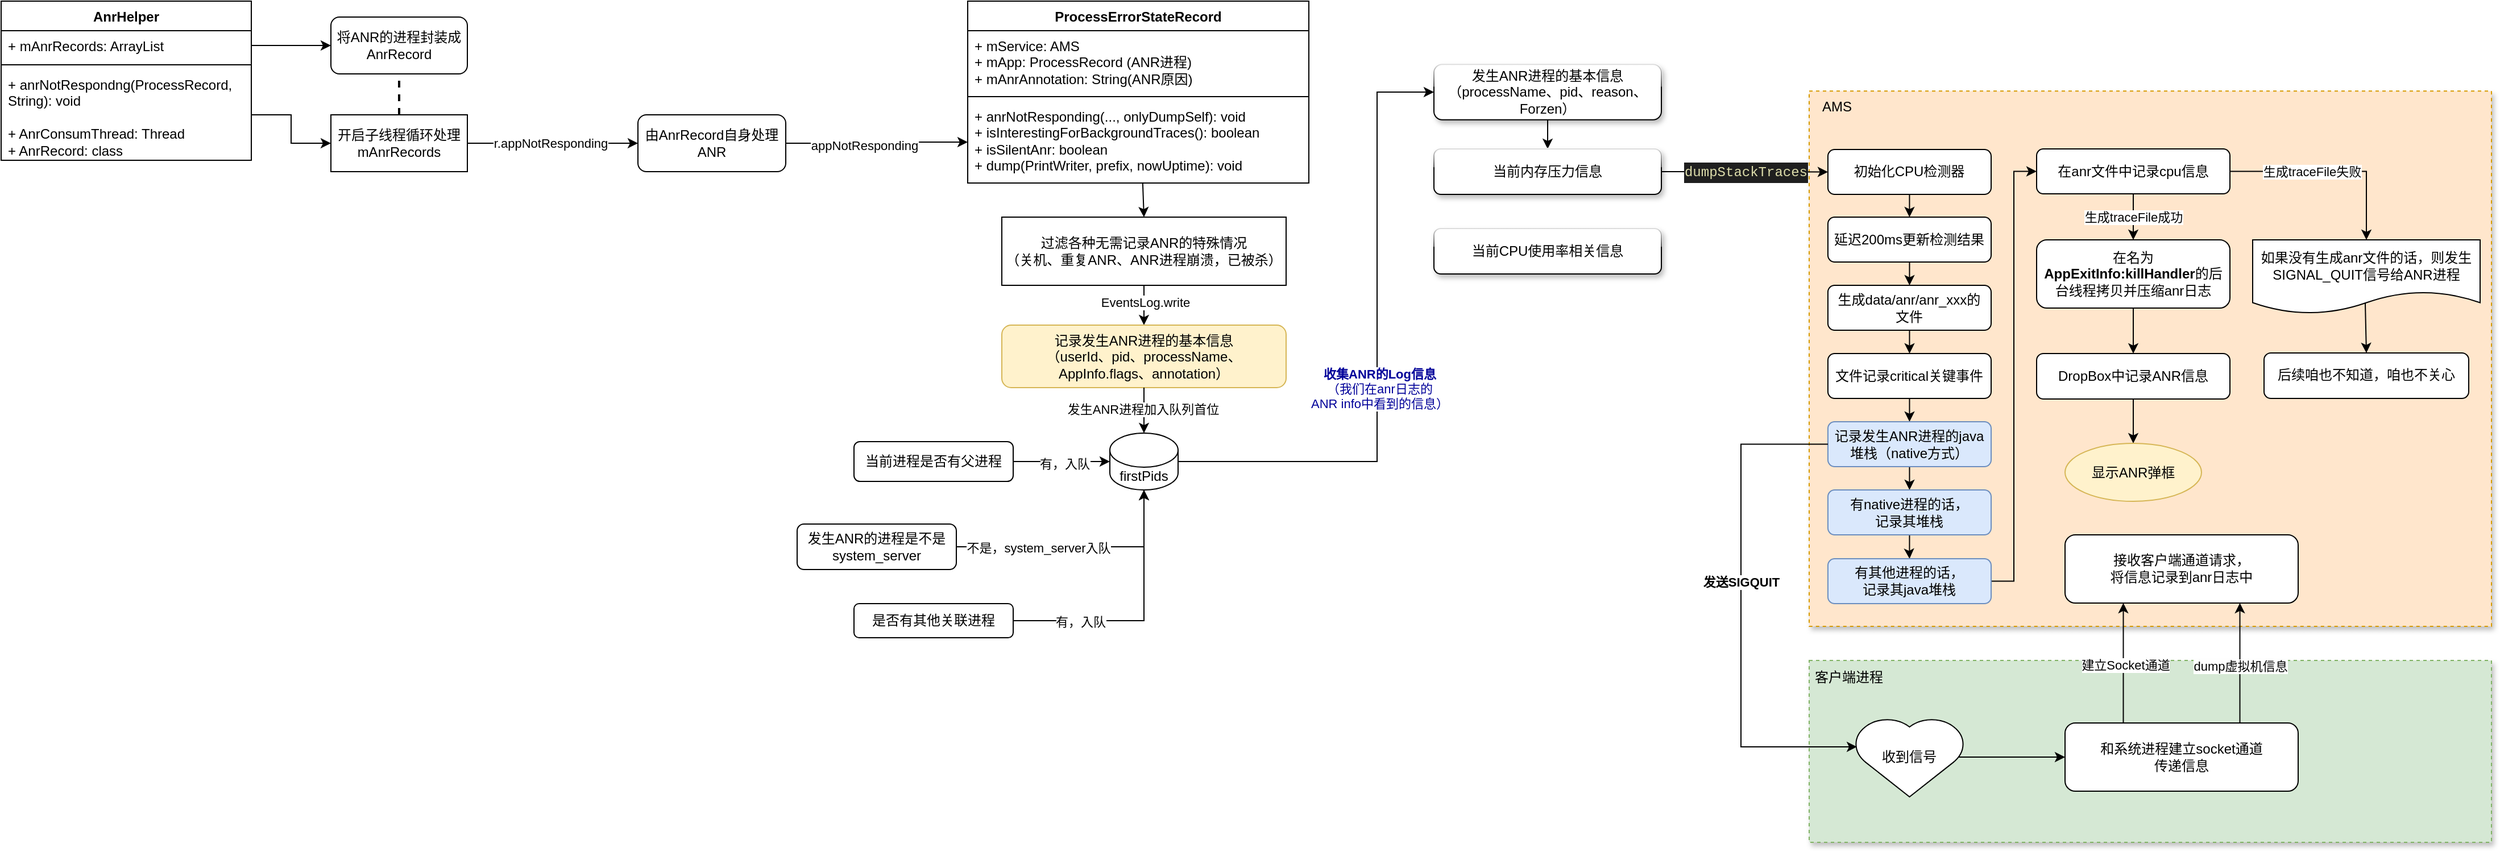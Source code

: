 <mxfile version="26.0.2">
  <diagram name="第 1 页" id="IUch3kbttEaooQWE55ov">
    <mxGraphModel dx="2261" dy="761" grid="1" gridSize="10" guides="1" tooltips="1" connect="1" arrows="1" fold="1" page="1" pageScale="1" pageWidth="827" pageHeight="1169" math="0" shadow="0">
      <root>
        <mxCell id="0" />
        <mxCell id="1" parent="0" />
        <mxCell id="9Ol01QthjV8QTU_3nUss-1" value="" style="rounded=0;whiteSpace=wrap;html=1;dashed=1;fillColor=#ffe6cc;strokeColor=#d79b00;shadow=1;" parent="1" vertex="1">
          <mxGeometry x="1460" y="379.13" width="600" height="470.87" as="geometry" />
        </mxCell>
        <mxCell id="9Ol01QthjV8QTU_3nUss-2" value="AnrHelper" style="swimlane;fontStyle=1;align=center;verticalAlign=top;childLayout=stackLayout;horizontal=1;startSize=26;horizontalStack=0;resizeParent=1;resizeParentMax=0;resizeLast=0;collapsible=1;marginBottom=0;whiteSpace=wrap;html=1;" parent="1" vertex="1">
          <mxGeometry x="-130" y="300" width="220" height="140" as="geometry" />
        </mxCell>
        <mxCell id="9Ol01QthjV8QTU_3nUss-3" value="+ mAnrRecords: ArrayList" style="text;strokeColor=none;fillColor=none;align=left;verticalAlign=top;spacingLeft=4;spacingRight=4;overflow=hidden;rotatable=0;points=[[0,0.5],[1,0.5]];portConstraint=eastwest;whiteSpace=wrap;html=1;" parent="9Ol01QthjV8QTU_3nUss-2" vertex="1">
          <mxGeometry y="26" width="220" height="26" as="geometry" />
        </mxCell>
        <mxCell id="9Ol01QthjV8QTU_3nUss-4" value="" style="line;strokeWidth=1;fillColor=none;align=left;verticalAlign=middle;spacingTop=-1;spacingLeft=3;spacingRight=3;rotatable=0;labelPosition=right;points=[];portConstraint=eastwest;strokeColor=inherit;" parent="9Ol01QthjV8QTU_3nUss-2" vertex="1">
          <mxGeometry y="52" width="220" height="8" as="geometry" />
        </mxCell>
        <mxCell id="9Ol01QthjV8QTU_3nUss-5" value="+ anrNotRespondng(ProcessRecord, String): void&lt;div&gt;&lt;br&gt;&lt;/div&gt;&lt;div&gt;+ AnrConsumThread: Thread&lt;/div&gt;&lt;div&gt;+ AnrRecord: class&lt;/div&gt;" style="text;strokeColor=none;fillColor=none;align=left;verticalAlign=top;spacingLeft=4;spacingRight=4;overflow=hidden;rotatable=0;points=[[0,0.5],[1,0.5]];portConstraint=eastwest;whiteSpace=wrap;html=1;" parent="9Ol01QthjV8QTU_3nUss-2" vertex="1">
          <mxGeometry y="60" width="220" height="80" as="geometry" />
        </mxCell>
        <mxCell id="9Ol01QthjV8QTU_3nUss-6" value="将ANR的进程封装成AnrRecord" style="rounded=1;whiteSpace=wrap;html=1;" parent="1" vertex="1">
          <mxGeometry x="160" y="314" width="120" height="50" as="geometry" />
        </mxCell>
        <mxCell id="9Ol01QthjV8QTU_3nUss-7" style="edgeStyle=orthogonalEdgeStyle;rounded=0;orthogonalLoop=1;jettySize=auto;html=1;exitX=1;exitY=0.5;exitDx=0;exitDy=0;entryX=0;entryY=0.5;entryDx=0;entryDy=0;" parent="1" source="9Ol01QthjV8QTU_3nUss-3" target="9Ol01QthjV8QTU_3nUss-6" edge="1">
          <mxGeometry relative="1" as="geometry" />
        </mxCell>
        <mxCell id="9Ol01QthjV8QTU_3nUss-8" style="edgeStyle=orthogonalEdgeStyle;rounded=0;orthogonalLoop=1;jettySize=auto;html=1;exitX=1;exitY=0.5;exitDx=0;exitDy=0;" parent="1" source="9Ol01QthjV8QTU_3nUss-10" target="9Ol01QthjV8QTU_3nUss-15" edge="1">
          <mxGeometry relative="1" as="geometry" />
        </mxCell>
        <mxCell id="9Ol01QthjV8QTU_3nUss-9" value="r.appNotResponding" style="edgeLabel;html=1;align=center;verticalAlign=middle;resizable=0;points=[];" parent="9Ol01QthjV8QTU_3nUss-8" vertex="1" connectable="0">
          <mxGeometry x="-0.036" relative="1" as="geometry">
            <mxPoint as="offset" />
          </mxGeometry>
        </mxCell>
        <mxCell id="9Ol01QthjV8QTU_3nUss-10" value="开启子线程循环处理mAnrRecords" style="rounded=0;whiteSpace=wrap;html=1;" parent="1" vertex="1">
          <mxGeometry x="160" y="400" width="120" height="50" as="geometry" />
        </mxCell>
        <mxCell id="9Ol01QthjV8QTU_3nUss-11" style="edgeStyle=orthogonalEdgeStyle;rounded=0;orthogonalLoop=1;jettySize=auto;html=1;exitX=1;exitY=0.5;exitDx=0;exitDy=0;entryX=0;entryY=0.5;entryDx=0;entryDy=0;dashed=1;dashPattern=13;" parent="1" source="9Ol01QthjV8QTU_3nUss-5" target="9Ol01QthjV8QTU_3nUss-10" edge="1">
          <mxGeometry relative="1" as="geometry" />
        </mxCell>
        <mxCell id="9Ol01QthjV8QTU_3nUss-12" value="" style="endArrow=true;dashed=1;html=1;strokeWidth=2;rounded=0;entryX=0.5;entryY=1;entryDx=0;entryDy=0;exitX=0.5;exitY=0;exitDx=0;exitDy=0;" parent="1" source="9Ol01QthjV8QTU_3nUss-10" target="9Ol01QthjV8QTU_3nUss-6" edge="1">
          <mxGeometry width="50" height="50" relative="1" as="geometry">
            <mxPoint x="90" y="520" as="sourcePoint" />
            <mxPoint x="140" y="470" as="targetPoint" />
          </mxGeometry>
        </mxCell>
        <mxCell id="9Ol01QthjV8QTU_3nUss-13" style="edgeStyle=orthogonalEdgeStyle;rounded=0;orthogonalLoop=1;jettySize=auto;html=1;exitX=1;exitY=0.5;exitDx=0;exitDy=0;" parent="1" source="9Ol01QthjV8QTU_3nUss-15" target="9Ol01QthjV8QTU_3nUss-19" edge="1">
          <mxGeometry relative="1" as="geometry" />
        </mxCell>
        <mxCell id="9Ol01QthjV8QTU_3nUss-14" value="appNotResponding" style="edgeLabel;html=1;align=center;verticalAlign=middle;resizable=0;points=[];" parent="9Ol01QthjV8QTU_3nUss-13" vertex="1" connectable="0">
          <mxGeometry x="-0.15" y="-2" relative="1" as="geometry">
            <mxPoint as="offset" />
          </mxGeometry>
        </mxCell>
        <mxCell id="9Ol01QthjV8QTU_3nUss-15" value="由AnrRecord自身处理ANR" style="rounded=1;whiteSpace=wrap;html=1;" parent="1" vertex="1">
          <mxGeometry x="430" y="400" width="130" height="50" as="geometry" />
        </mxCell>
        <mxCell id="9Ol01QthjV8QTU_3nUss-16" value="ProcessErrorStateRecord" style="swimlane;fontStyle=1;align=center;verticalAlign=top;childLayout=stackLayout;horizontal=1;startSize=26;horizontalStack=0;resizeParent=1;resizeParentMax=0;resizeLast=0;collapsible=1;marginBottom=0;whiteSpace=wrap;html=1;" parent="1" vertex="1">
          <mxGeometry x="720" y="300" width="300" height="160" as="geometry" />
        </mxCell>
        <mxCell id="9Ol01QthjV8QTU_3nUss-17" value="+ mService: AMS&lt;div&gt;&lt;div&gt;+ mApp: ProcessRecord (ANR进程)&lt;br&gt;&lt;div&gt;+ mAnrAnnotation: String(ANR原因)&lt;/div&gt;&lt;/div&gt;&lt;/div&gt;" style="text;strokeColor=none;fillColor=none;align=left;verticalAlign=top;spacingLeft=4;spacingRight=4;overflow=hidden;rotatable=0;points=[[0,0.5],[1,0.5]];portConstraint=eastwest;whiteSpace=wrap;html=1;" parent="9Ol01QthjV8QTU_3nUss-16" vertex="1">
          <mxGeometry y="26" width="300" height="54" as="geometry" />
        </mxCell>
        <mxCell id="9Ol01QthjV8QTU_3nUss-18" value="" style="line;strokeWidth=1;fillColor=none;align=left;verticalAlign=middle;spacingTop=-1;spacingLeft=3;spacingRight=3;rotatable=0;labelPosition=right;points=[];portConstraint=eastwest;strokeColor=inherit;" parent="9Ol01QthjV8QTU_3nUss-16" vertex="1">
          <mxGeometry y="80" width="300" height="8" as="geometry" />
        </mxCell>
        <mxCell id="9Ol01QthjV8QTU_3nUss-19" value="+ anrNotResponding(..., onlyDumpSelf): void&lt;div&gt;+ isInterestingForBackgroundTraces(): boolean&lt;/div&gt;&lt;div&gt;+ isSilentAnr: boolean&lt;/div&gt;&lt;div&gt;+ dump(PrintWriter, prefix, nowUptime): void&lt;/div&gt;" style="text;strokeColor=none;fillColor=none;align=left;verticalAlign=top;spacingLeft=4;spacingRight=4;overflow=hidden;rotatable=0;points=[[0,0.5],[1,0.5]];portConstraint=eastwest;whiteSpace=wrap;html=1;" parent="9Ol01QthjV8QTU_3nUss-16" vertex="1">
          <mxGeometry y="88" width="300" height="72" as="geometry" />
        </mxCell>
        <mxCell id="9Ol01QthjV8QTU_3nUss-20" style="edgeStyle=orthogonalEdgeStyle;rounded=0;orthogonalLoop=1;jettySize=auto;html=1;exitX=0.5;exitY=1;exitDx=0;exitDy=0;entryX=0.5;entryY=0;entryDx=0;entryDy=0;" parent="1" source="9Ol01QthjV8QTU_3nUss-22" target="9Ol01QthjV8QTU_3nUss-24" edge="1">
          <mxGeometry relative="1" as="geometry" />
        </mxCell>
        <mxCell id="9Ol01QthjV8QTU_3nUss-21" value="EventsLog.write" style="edgeLabel;html=1;align=center;verticalAlign=middle;resizable=0;points=[];" parent="9Ol01QthjV8QTU_3nUss-20" vertex="1" connectable="0">
          <mxGeometry x="-0.143" y="1" relative="1" as="geometry">
            <mxPoint as="offset" />
          </mxGeometry>
        </mxCell>
        <mxCell id="9Ol01QthjV8QTU_3nUss-22" value="过滤各种无需记录ANR的特殊情况&lt;div&gt;（关机、重复ANR、ANR进程崩溃，已被杀）&lt;/div&gt;" style="rounded=0;whiteSpace=wrap;html=1;" parent="1" vertex="1">
          <mxGeometry x="750" y="490" width="250" height="60" as="geometry" />
        </mxCell>
        <mxCell id="9Ol01QthjV8QTU_3nUss-23" value="" style="endArrow=classic;html=1;rounded=0;entryX=0.5;entryY=0;entryDx=0;entryDy=0;exitX=0.513;exitY=0.992;exitDx=0;exitDy=0;exitPerimeter=0;" parent="1" source="9Ol01QthjV8QTU_3nUss-19" target="9Ol01QthjV8QTU_3nUss-22" edge="1">
          <mxGeometry width="50" height="50" relative="1" as="geometry">
            <mxPoint x="870" y="461" as="sourcePoint" />
            <mxPoint x="660" y="510" as="targetPoint" />
          </mxGeometry>
        </mxCell>
        <mxCell id="9Ol01QthjV8QTU_3nUss-24" value="记录发生ANR进程的基本信息&lt;div&gt;（userId、pid、processName、AppInfo.flags、annotation）&lt;/div&gt;" style="rounded=1;whiteSpace=wrap;html=1;fillColor=#fff2cc;strokeColor=#d6b656;" parent="1" vertex="1">
          <mxGeometry x="750" y="585" width="250" height="55" as="geometry" />
        </mxCell>
        <mxCell id="9Ol01QthjV8QTU_3nUss-25" style="edgeStyle=orthogonalEdgeStyle;rounded=0;orthogonalLoop=1;jettySize=auto;html=1;exitX=1;exitY=0.5;exitDx=0;exitDy=0;exitPerimeter=0;entryX=0;entryY=0.5;entryDx=0;entryDy=0;" parent="1" source="9Ol01QthjV8QTU_3nUss-27" target="9Ol01QthjV8QTU_3nUss-40" edge="1">
          <mxGeometry relative="1" as="geometry">
            <Array as="points">
              <mxPoint x="1080" y="705" />
              <mxPoint x="1080" y="380" />
            </Array>
          </mxGeometry>
        </mxCell>
        <mxCell id="9Ol01QthjV8QTU_3nUss-26" value="&lt;b&gt;收集ANR的Log信息&lt;/b&gt;&lt;div&gt;（我们在anr日志的&lt;/div&gt;&lt;div&gt;ANR info中看到的信息）&lt;/div&gt;" style="edgeLabel;html=1;align=center;verticalAlign=middle;resizable=0;points=[];labelBorderColor=none;fontColor=#000099;" parent="9Ol01QthjV8QTU_3nUss-25" vertex="1" connectable="0">
          <mxGeometry x="-0.129" y="-2" relative="1" as="geometry">
            <mxPoint as="offset" />
          </mxGeometry>
        </mxCell>
        <mxCell id="9Ol01QthjV8QTU_3nUss-27" value="firstPids" style="shape=cylinder3;whiteSpace=wrap;html=1;boundedLbl=1;backgroundOutline=1;size=15;" parent="1" vertex="1">
          <mxGeometry x="845" y="680" width="60" height="50" as="geometry" />
        </mxCell>
        <mxCell id="9Ol01QthjV8QTU_3nUss-28" style="edgeStyle=orthogonalEdgeStyle;rounded=0;orthogonalLoop=1;jettySize=auto;html=1;exitX=0.5;exitY=1;exitDx=0;exitDy=0;entryX=0.5;entryY=0;entryDx=0;entryDy=0;entryPerimeter=0;" parent="1" source="9Ol01QthjV8QTU_3nUss-24" target="9Ol01QthjV8QTU_3nUss-27" edge="1">
          <mxGeometry relative="1" as="geometry" />
        </mxCell>
        <mxCell id="9Ol01QthjV8QTU_3nUss-29" value="发生ANR进程加入队列首位" style="edgeLabel;html=1;align=center;verticalAlign=middle;resizable=0;points=[];" parent="9Ol01QthjV8QTU_3nUss-28" vertex="1" connectable="0">
          <mxGeometry x="-0.07" y="-1" relative="1" as="geometry">
            <mxPoint as="offset" />
          </mxGeometry>
        </mxCell>
        <mxCell id="9Ol01QthjV8QTU_3nUss-30" value="当前进程是否有父进程" style="rounded=1;whiteSpace=wrap;html=1;" parent="1" vertex="1">
          <mxGeometry x="620" y="687.5" width="140" height="35" as="geometry" />
        </mxCell>
        <mxCell id="9Ol01QthjV8QTU_3nUss-31" style="edgeStyle=orthogonalEdgeStyle;rounded=0;orthogonalLoop=1;jettySize=auto;html=1;exitX=1;exitY=0.5;exitDx=0;exitDy=0;entryX=0;entryY=0.5;entryDx=0;entryDy=0;entryPerimeter=0;" parent="1" source="9Ol01QthjV8QTU_3nUss-30" target="9Ol01QthjV8QTU_3nUss-27" edge="1">
          <mxGeometry relative="1" as="geometry" />
        </mxCell>
        <mxCell id="9Ol01QthjV8QTU_3nUss-32" value="有，入队" style="edgeLabel;html=1;align=center;verticalAlign=middle;resizable=0;points=[];" parent="9Ol01QthjV8QTU_3nUss-31" vertex="1" connectable="0">
          <mxGeometry x="0.045" y="-2" relative="1" as="geometry">
            <mxPoint as="offset" />
          </mxGeometry>
        </mxCell>
        <mxCell id="9Ol01QthjV8QTU_3nUss-33" value="发生ANR的进程是不是system_server" style="rounded=1;whiteSpace=wrap;html=1;" parent="1" vertex="1">
          <mxGeometry x="570" y="760" width="140" height="40" as="geometry" />
        </mxCell>
        <mxCell id="9Ol01QthjV8QTU_3nUss-34" style="edgeStyle=orthogonalEdgeStyle;rounded=0;orthogonalLoop=1;jettySize=auto;html=1;exitX=1;exitY=0.5;exitDx=0;exitDy=0;entryX=0.5;entryY=1;entryDx=0;entryDy=0;entryPerimeter=0;" parent="1" source="9Ol01QthjV8QTU_3nUss-33" target="9Ol01QthjV8QTU_3nUss-27" edge="1">
          <mxGeometry relative="1" as="geometry" />
        </mxCell>
        <mxCell id="9Ol01QthjV8QTU_3nUss-35" value="不是，system_server入队" style="edgeLabel;html=1;align=center;verticalAlign=middle;resizable=0;points=[];" parent="9Ol01QthjV8QTU_3nUss-34" vertex="1" connectable="0">
          <mxGeometry x="-0.336" y="-1" relative="1" as="geometry">
            <mxPoint as="offset" />
          </mxGeometry>
        </mxCell>
        <mxCell id="9Ol01QthjV8QTU_3nUss-36" value="是否有其他关联进程" style="rounded=1;whiteSpace=wrap;html=1;" parent="1" vertex="1">
          <mxGeometry x="620" y="830" width="140" height="30" as="geometry" />
        </mxCell>
        <mxCell id="9Ol01QthjV8QTU_3nUss-37" style="edgeStyle=orthogonalEdgeStyle;rounded=0;orthogonalLoop=1;jettySize=auto;html=1;exitX=1;exitY=0.5;exitDx=0;exitDy=0;entryX=0.5;entryY=1;entryDx=0;entryDy=0;entryPerimeter=0;" parent="1" source="9Ol01QthjV8QTU_3nUss-36" target="9Ol01QthjV8QTU_3nUss-27" edge="1">
          <mxGeometry relative="1" as="geometry" />
        </mxCell>
        <mxCell id="9Ol01QthjV8QTU_3nUss-38" value="有，入队" style="edgeLabel;html=1;align=center;verticalAlign=middle;resizable=0;points=[];" parent="9Ol01QthjV8QTU_3nUss-37" vertex="1" connectable="0">
          <mxGeometry x="-0.486" y="-1" relative="1" as="geometry">
            <mxPoint as="offset" />
          </mxGeometry>
        </mxCell>
        <mxCell id="9Ol01QthjV8QTU_3nUss-39" style="edgeStyle=orthogonalEdgeStyle;rounded=0;orthogonalLoop=1;jettySize=auto;html=1;exitX=0.5;exitY=1;exitDx=0;exitDy=0;entryX=0.5;entryY=0;entryDx=0;entryDy=0;" parent="1" source="9Ol01QthjV8QTU_3nUss-40" target="9Ol01QthjV8QTU_3nUss-43" edge="1">
          <mxGeometry relative="1" as="geometry" />
        </mxCell>
        <mxCell id="9Ol01QthjV8QTU_3nUss-40" value="发生ANR进程的基本信息&lt;div&gt;（processName、pid、reason、Forzen）&lt;/div&gt;" style="rounded=1;whiteSpace=wrap;html=1;glass=1;shadow=1;" parent="1" vertex="1">
          <mxGeometry x="1130" y="355.62" width="200" height="48.75" as="geometry" />
        </mxCell>
        <mxCell id="9Ol01QthjV8QTU_3nUss-41" style="edgeStyle=orthogonalEdgeStyle;rounded=0;orthogonalLoop=1;jettySize=auto;html=1;exitX=1;exitY=0.5;exitDx=0;exitDy=0;entryX=0;entryY=0.5;entryDx=0;entryDy=0;" parent="1" source="9Ol01QthjV8QTU_3nUss-43" target="9Ol01QthjV8QTU_3nUss-47" edge="1">
          <mxGeometry relative="1" as="geometry" />
        </mxCell>
        <mxCell id="9Ol01QthjV8QTU_3nUss-42" value="&lt;div style=&quot;color: rgb(204, 204, 204); background-color: rgb(31, 31, 31); font-family: Menlo, Monaco, &amp;quot;Courier New&amp;quot;, monospace; font-size: 12px; line-height: 18px; white-space-collapse: preserve;&quot;&gt;&lt;span style=&quot;color: #dcdcaa;&quot;&gt;dumpStackTraces&lt;/span&gt;&lt;/div&gt;" style="edgeLabel;html=1;align=center;verticalAlign=middle;resizable=0;points=[];" parent="9Ol01QthjV8QTU_3nUss-41" vertex="1" connectable="0">
          <mxGeometry x="0.006" y="1" relative="1" as="geometry">
            <mxPoint as="offset" />
          </mxGeometry>
        </mxCell>
        <mxCell id="9Ol01QthjV8QTU_3nUss-43" value="当前内存压力信息" style="rounded=1;whiteSpace=wrap;html=1;glass=1;shadow=1;" parent="1" vertex="1">
          <mxGeometry x="1130" y="430" width="200" height="40" as="geometry" />
        </mxCell>
        <mxCell id="9Ol01QthjV8QTU_3nUss-44" value="当前CPU使用率相关信息" style="rounded=1;whiteSpace=wrap;html=1;glass=1;shadow=1;" parent="1" vertex="1">
          <mxGeometry x="1130" y="500" width="200" height="40" as="geometry" />
        </mxCell>
        <mxCell id="9Ol01QthjV8QTU_3nUss-45" value="AMS" style="text;html=1;align=center;verticalAlign=middle;whiteSpace=wrap;rounded=0;" parent="1" vertex="1">
          <mxGeometry x="1460.005" y="379.128" width="49.412" height="28.696" as="geometry" />
        </mxCell>
        <mxCell id="9Ol01QthjV8QTU_3nUss-46" style="edgeStyle=orthogonalEdgeStyle;rounded=0;orthogonalLoop=1;jettySize=auto;html=1;exitX=0.5;exitY=1;exitDx=0;exitDy=0;" parent="1" source="9Ol01QthjV8QTU_3nUss-47" target="9Ol01QthjV8QTU_3nUss-49" edge="1">
          <mxGeometry relative="1" as="geometry" />
        </mxCell>
        <mxCell id="9Ol01QthjV8QTU_3nUss-47" value="初始化CPU检测器" style="rounded=1;whiteSpace=wrap;html=1;" parent="1" vertex="1">
          <mxGeometry x="1476.47" y="430.52" width="143.53" height="39.48" as="geometry" />
        </mxCell>
        <mxCell id="9Ol01QthjV8QTU_3nUss-48" style="edgeStyle=orthogonalEdgeStyle;rounded=0;orthogonalLoop=1;jettySize=auto;html=1;exitX=0.5;exitY=1;exitDx=0;exitDy=0;entryX=0.5;entryY=0;entryDx=0;entryDy=0;" parent="1" source="9Ol01QthjV8QTU_3nUss-49" target="9Ol01QthjV8QTU_3nUss-51" edge="1">
          <mxGeometry relative="1" as="geometry" />
        </mxCell>
        <mxCell id="9Ol01QthjV8QTU_3nUss-49" value="延迟200ms更新检测结果" style="rounded=1;whiteSpace=wrap;html=1;" parent="1" vertex="1">
          <mxGeometry x="1476.47" y="490" width="143.53" height="39.48" as="geometry" />
        </mxCell>
        <mxCell id="9Ol01QthjV8QTU_3nUss-50" style="edgeStyle=orthogonalEdgeStyle;rounded=0;orthogonalLoop=1;jettySize=auto;html=1;exitX=0.5;exitY=1;exitDx=0;exitDy=0;entryX=0.5;entryY=0;entryDx=0;entryDy=0;" parent="1" source="9Ol01QthjV8QTU_3nUss-51" target="9Ol01QthjV8QTU_3nUss-53" edge="1">
          <mxGeometry relative="1" as="geometry" />
        </mxCell>
        <mxCell id="9Ol01QthjV8QTU_3nUss-51" value="生成data/anr/anr_xxx的&lt;div&gt;文件&lt;/div&gt;" style="rounded=1;whiteSpace=wrap;html=1;" parent="1" vertex="1">
          <mxGeometry x="1476.47" y="550" width="143.53" height="39.48" as="geometry" />
        </mxCell>
        <mxCell id="9Ol01QthjV8QTU_3nUss-52" style="edgeStyle=orthogonalEdgeStyle;rounded=0;orthogonalLoop=1;jettySize=auto;html=1;exitX=0.5;exitY=1;exitDx=0;exitDy=0;entryX=0.5;entryY=0;entryDx=0;entryDy=0;" parent="1" source="9Ol01QthjV8QTU_3nUss-53" target="9Ol01QthjV8QTU_3nUss-55" edge="1">
          <mxGeometry relative="1" as="geometry" />
        </mxCell>
        <mxCell id="9Ol01QthjV8QTU_3nUss-53" value="文件记录critical关键事件" style="rounded=1;whiteSpace=wrap;html=1;" parent="1" vertex="1">
          <mxGeometry x="1476.47" y="610" width="143.53" height="39.48" as="geometry" />
        </mxCell>
        <mxCell id="9Ol01QthjV8QTU_3nUss-54" style="edgeStyle=orthogonalEdgeStyle;rounded=0;orthogonalLoop=1;jettySize=auto;html=1;exitX=0.5;exitY=1;exitDx=0;exitDy=0;entryX=0.5;entryY=0;entryDx=0;entryDy=0;" parent="1" source="9Ol01QthjV8QTU_3nUss-55" target="9Ol01QthjV8QTU_3nUss-57" edge="1">
          <mxGeometry relative="1" as="geometry" />
        </mxCell>
        <mxCell id="9Ol01QthjV8QTU_3nUss-55" value="记录发生ANR进程的java堆栈（native方式）" style="rounded=1;whiteSpace=wrap;html=1;fillColor=#dae8fc;strokeColor=#6c8ebf;" parent="1" vertex="1">
          <mxGeometry x="1476.47" y="670" width="143.53" height="39.48" as="geometry" />
        </mxCell>
        <mxCell id="9Ol01QthjV8QTU_3nUss-56" style="edgeStyle=orthogonalEdgeStyle;rounded=0;orthogonalLoop=1;jettySize=auto;html=1;exitX=0.5;exitY=1;exitDx=0;exitDy=0;" parent="1" source="9Ol01QthjV8QTU_3nUss-57" target="9Ol01QthjV8QTU_3nUss-59" edge="1">
          <mxGeometry relative="1" as="geometry" />
        </mxCell>
        <mxCell id="9Ol01QthjV8QTU_3nUss-57" value="有native进程的话，&lt;div&gt;记录其堆栈&lt;/div&gt;" style="rounded=1;whiteSpace=wrap;html=1;fillColor=#dae8fc;strokeColor=#6c8ebf;" parent="1" vertex="1">
          <mxGeometry x="1476.47" y="730" width="143.53" height="39.48" as="geometry" />
        </mxCell>
        <mxCell id="9Ol01QthjV8QTU_3nUss-58" style="edgeStyle=orthogonalEdgeStyle;rounded=0;orthogonalLoop=1;jettySize=auto;html=1;exitX=1;exitY=0.5;exitDx=0;exitDy=0;entryX=0;entryY=0.5;entryDx=0;entryDy=0;" parent="1" source="9Ol01QthjV8QTU_3nUss-59" target="9Ol01QthjV8QTU_3nUss-64" edge="1">
          <mxGeometry relative="1" as="geometry" />
        </mxCell>
        <mxCell id="9Ol01QthjV8QTU_3nUss-59" value="有其他进程的话，&lt;div&gt;记录其java堆栈&lt;/div&gt;" style="rounded=1;whiteSpace=wrap;html=1;fillColor=#dae8fc;strokeColor=#6c8ebf;" parent="1" vertex="1">
          <mxGeometry x="1476.47" y="790.52" width="143.53" height="39.48" as="geometry" />
        </mxCell>
        <mxCell id="9Ol01QthjV8QTU_3nUss-60" style="edgeStyle=orthogonalEdgeStyle;rounded=0;orthogonalLoop=1;jettySize=auto;html=1;exitX=1;exitY=0.5;exitDx=0;exitDy=0;entryX=0.5;entryY=0;entryDx=0;entryDy=0;" parent="1" source="9Ol01QthjV8QTU_3nUss-64" target="9Ol01QthjV8QTU_3nUss-65" edge="1">
          <mxGeometry relative="1" as="geometry" />
        </mxCell>
        <mxCell id="9Ol01QthjV8QTU_3nUss-61" value="生成traceFile失败" style="edgeLabel;html=1;align=center;verticalAlign=middle;resizable=0;points=[];" parent="9Ol01QthjV8QTU_3nUss-60" vertex="1" connectable="0">
          <mxGeometry x="-0.2" relative="1" as="geometry">
            <mxPoint as="offset" />
          </mxGeometry>
        </mxCell>
        <mxCell id="9Ol01QthjV8QTU_3nUss-62" style="edgeStyle=orthogonalEdgeStyle;rounded=0;orthogonalLoop=1;jettySize=auto;html=1;exitX=0.5;exitY=1;exitDx=0;exitDy=0;entryX=0.5;entryY=0;entryDx=0;entryDy=0;" parent="1" source="9Ol01QthjV8QTU_3nUss-64" target="9Ol01QthjV8QTU_3nUss-67" edge="1">
          <mxGeometry relative="1" as="geometry" />
        </mxCell>
        <mxCell id="9Ol01QthjV8QTU_3nUss-63" value="生成traceFile成功" style="edgeLabel;html=1;align=center;verticalAlign=middle;resizable=0;points=[];" parent="9Ol01QthjV8QTU_3nUss-62" vertex="1" connectable="0">
          <mxGeometry x="0.003" relative="1" as="geometry">
            <mxPoint as="offset" />
          </mxGeometry>
        </mxCell>
        <mxCell id="9Ol01QthjV8QTU_3nUss-64" value="在anr文件中记录cpu信息" style="rounded=1;whiteSpace=wrap;html=1;" parent="1" vertex="1">
          <mxGeometry x="1660" y="430" width="170" height="39.48" as="geometry" />
        </mxCell>
        <mxCell id="9Ol01QthjV8QTU_3nUss-65" value="如果没有生成anr文件的话，则发生SIGNAL_QUIT信号给ANR进程" style="shape=document;whiteSpace=wrap;html=1;boundedLbl=1;" parent="1" vertex="1">
          <mxGeometry x="1850" y="510" width="200" height="65" as="geometry" />
        </mxCell>
        <mxCell id="9Ol01QthjV8QTU_3nUss-66" style="edgeStyle=orthogonalEdgeStyle;rounded=0;orthogonalLoop=1;jettySize=auto;html=1;exitX=0.5;exitY=1;exitDx=0;exitDy=0;entryX=0.5;entryY=0;entryDx=0;entryDy=0;" parent="1" source="9Ol01QthjV8QTU_3nUss-67" target="9Ol01QthjV8QTU_3nUss-69" edge="1">
          <mxGeometry relative="1" as="geometry" />
        </mxCell>
        <mxCell id="9Ol01QthjV8QTU_3nUss-67" value="在名为&lt;b&gt;AppExitInfo:killHandler&lt;/b&gt;的后台线程拷贝并压缩anr日志" style="rounded=1;whiteSpace=wrap;html=1;" parent="1" vertex="1">
          <mxGeometry x="1660" y="510" width="170" height="60" as="geometry" />
        </mxCell>
        <mxCell id="9Ol01QthjV8QTU_3nUss-68" style="edgeStyle=orthogonalEdgeStyle;rounded=0;orthogonalLoop=1;jettySize=auto;html=1;exitX=0.5;exitY=1;exitDx=0;exitDy=0;entryX=0.5;entryY=0;entryDx=0;entryDy=0;" parent="1" source="9Ol01QthjV8QTU_3nUss-69" target="9Ol01QthjV8QTU_3nUss-70" edge="1">
          <mxGeometry relative="1" as="geometry" />
        </mxCell>
        <mxCell id="9Ol01QthjV8QTU_3nUss-69" value="DropBox中记录ANR信息" style="rounded=1;whiteSpace=wrap;html=1;" parent="1" vertex="1">
          <mxGeometry x="1660" y="610" width="170" height="40" as="geometry" />
        </mxCell>
        <mxCell id="9Ol01QthjV8QTU_3nUss-70" value="显示ANR弹框" style="ellipse;whiteSpace=wrap;html=1;fillColor=#fff2cc;strokeColor=#d6b656;" parent="1" vertex="1">
          <mxGeometry x="1685" y="689" width="120" height="51" as="geometry" />
        </mxCell>
        <mxCell id="4nCRP00T4OroUrWcMBSN-1" value="后续咱也不知道，咱也不关心" style="rounded=1;whiteSpace=wrap;html=1;" vertex="1" parent="1">
          <mxGeometry x="1860" y="609.48" width="180" height="40" as="geometry" />
        </mxCell>
        <mxCell id="4nCRP00T4OroUrWcMBSN-2" value="" style="endArrow=classic;html=1;rounded=0;exitX=0.495;exitY=0.862;exitDx=0;exitDy=0;exitPerimeter=0;entryX=0.5;entryY=0;entryDx=0;entryDy=0;" edge="1" parent="1" source="9Ol01QthjV8QTU_3nUss-65" target="4nCRP00T4OroUrWcMBSN-1">
          <mxGeometry width="50" height="50" relative="1" as="geometry">
            <mxPoint x="2070" y="670" as="sourcePoint" />
            <mxPoint x="2120" y="620" as="targetPoint" />
          </mxGeometry>
        </mxCell>
        <mxCell id="4nCRP00T4OroUrWcMBSN-3" value="" style="rounded=0;whiteSpace=wrap;html=1;dashed=1;fillColor=#d5e8d4;strokeColor=#82b366;shadow=1;" vertex="1" parent="1">
          <mxGeometry x="1460" y="880" width="600" height="160" as="geometry" />
        </mxCell>
        <mxCell id="4nCRP00T4OroUrWcMBSN-4" value="客户端进程" style="text;html=1;align=center;verticalAlign=middle;whiteSpace=wrap;rounded=0;" vertex="1" parent="1">
          <mxGeometry x="1460" y="880" width="70" height="30" as="geometry" />
        </mxCell>
        <mxCell id="4nCRP00T4OroUrWcMBSN-11" value="" style="group" vertex="1" connectable="0" parent="1">
          <mxGeometry x="1498.24" y="930" width="100" height="70" as="geometry" />
        </mxCell>
        <mxCell id="4nCRP00T4OroUrWcMBSN-9" value="" style="verticalLabelPosition=bottom;verticalAlign=top;html=1;shape=mxgraph.basic.heart" vertex="1" parent="4nCRP00T4OroUrWcMBSN-11">
          <mxGeometry width="100" height="70" as="geometry" />
        </mxCell>
        <mxCell id="4nCRP00T4OroUrWcMBSN-10" value="收到信号" style="text;html=1;align=center;verticalAlign=middle;whiteSpace=wrap;rounded=0;" vertex="1" parent="4nCRP00T4OroUrWcMBSN-11">
          <mxGeometry x="20" y="20" width="60" height="30" as="geometry" />
        </mxCell>
        <mxCell id="4nCRP00T4OroUrWcMBSN-12" style="edgeStyle=orthogonalEdgeStyle;rounded=0;orthogonalLoop=1;jettySize=auto;html=1;exitX=0;exitY=0.5;exitDx=0;exitDy=0;entryX=0.038;entryY=0.371;entryDx=0;entryDy=0;entryPerimeter=0;" edge="1" parent="1" source="9Ol01QthjV8QTU_3nUss-55" target="4nCRP00T4OroUrWcMBSN-9">
          <mxGeometry relative="1" as="geometry">
            <Array as="points">
              <mxPoint x="1400" y="690" />
              <mxPoint x="1400" y="956" />
            </Array>
          </mxGeometry>
        </mxCell>
        <mxCell id="4nCRP00T4OroUrWcMBSN-13" value="&lt;b&gt;发送SIGQUIT&lt;/b&gt;" style="edgeLabel;html=1;align=center;verticalAlign=middle;resizable=0;points=[];" vertex="1" connectable="0" parent="4nCRP00T4OroUrWcMBSN-12">
          <mxGeometry x="-0.111" relative="1" as="geometry">
            <mxPoint as="offset" />
          </mxGeometry>
        </mxCell>
        <mxCell id="4nCRP00T4OroUrWcMBSN-17" style="edgeStyle=orthogonalEdgeStyle;rounded=0;orthogonalLoop=1;jettySize=auto;html=1;exitX=0.25;exitY=0;exitDx=0;exitDy=0;entryX=0.25;entryY=1;entryDx=0;entryDy=0;" edge="1" parent="1" source="4nCRP00T4OroUrWcMBSN-14" target="4nCRP00T4OroUrWcMBSN-15">
          <mxGeometry relative="1" as="geometry" />
        </mxCell>
        <mxCell id="4nCRP00T4OroUrWcMBSN-18" value="建立Socket通道" style="edgeLabel;html=1;align=center;verticalAlign=middle;resizable=0;points=[];" vertex="1" connectable="0" parent="4nCRP00T4OroUrWcMBSN-17">
          <mxGeometry x="-0.033" y="-1" relative="1" as="geometry">
            <mxPoint as="offset" />
          </mxGeometry>
        </mxCell>
        <mxCell id="4nCRP00T4OroUrWcMBSN-19" style="edgeStyle=orthogonalEdgeStyle;rounded=0;orthogonalLoop=1;jettySize=auto;html=1;exitX=0.75;exitY=0;exitDx=0;exitDy=0;entryX=0.75;entryY=1;entryDx=0;entryDy=0;" edge="1" parent="1" source="4nCRP00T4OroUrWcMBSN-14" target="4nCRP00T4OroUrWcMBSN-15">
          <mxGeometry relative="1" as="geometry" />
        </mxCell>
        <mxCell id="4nCRP00T4OroUrWcMBSN-20" value="dump虚拟机信息" style="edgeLabel;html=1;align=center;verticalAlign=middle;resizable=0;points=[];" vertex="1" connectable="0" parent="4nCRP00T4OroUrWcMBSN-19">
          <mxGeometry x="-0.052" relative="1" as="geometry">
            <mxPoint as="offset" />
          </mxGeometry>
        </mxCell>
        <mxCell id="4nCRP00T4OroUrWcMBSN-14" value="和系统进程建立socket通道&lt;div&gt;传递信息&lt;/div&gt;" style="rounded=1;whiteSpace=wrap;html=1;" vertex="1" parent="1">
          <mxGeometry x="1685" y="935" width="205" height="60" as="geometry" />
        </mxCell>
        <mxCell id="4nCRP00T4OroUrWcMBSN-15" value="接收客户端通道请求，&lt;div&gt;将信息记录到anr日志中&lt;/div&gt;" style="rounded=1;whiteSpace=wrap;html=1;" vertex="1" parent="1">
          <mxGeometry x="1685" y="769.48" width="205" height="60" as="geometry" />
        </mxCell>
        <mxCell id="4nCRP00T4OroUrWcMBSN-16" style="edgeStyle=orthogonalEdgeStyle;rounded=0;orthogonalLoop=1;jettySize=auto;html=1;exitX=0.93;exitY=0.5;exitDx=0;exitDy=0;exitPerimeter=0;entryX=0;entryY=0.5;entryDx=0;entryDy=0;" edge="1" parent="1" source="4nCRP00T4OroUrWcMBSN-9" target="4nCRP00T4OroUrWcMBSN-14">
          <mxGeometry relative="1" as="geometry" />
        </mxCell>
      </root>
    </mxGraphModel>
  </diagram>
</mxfile>
